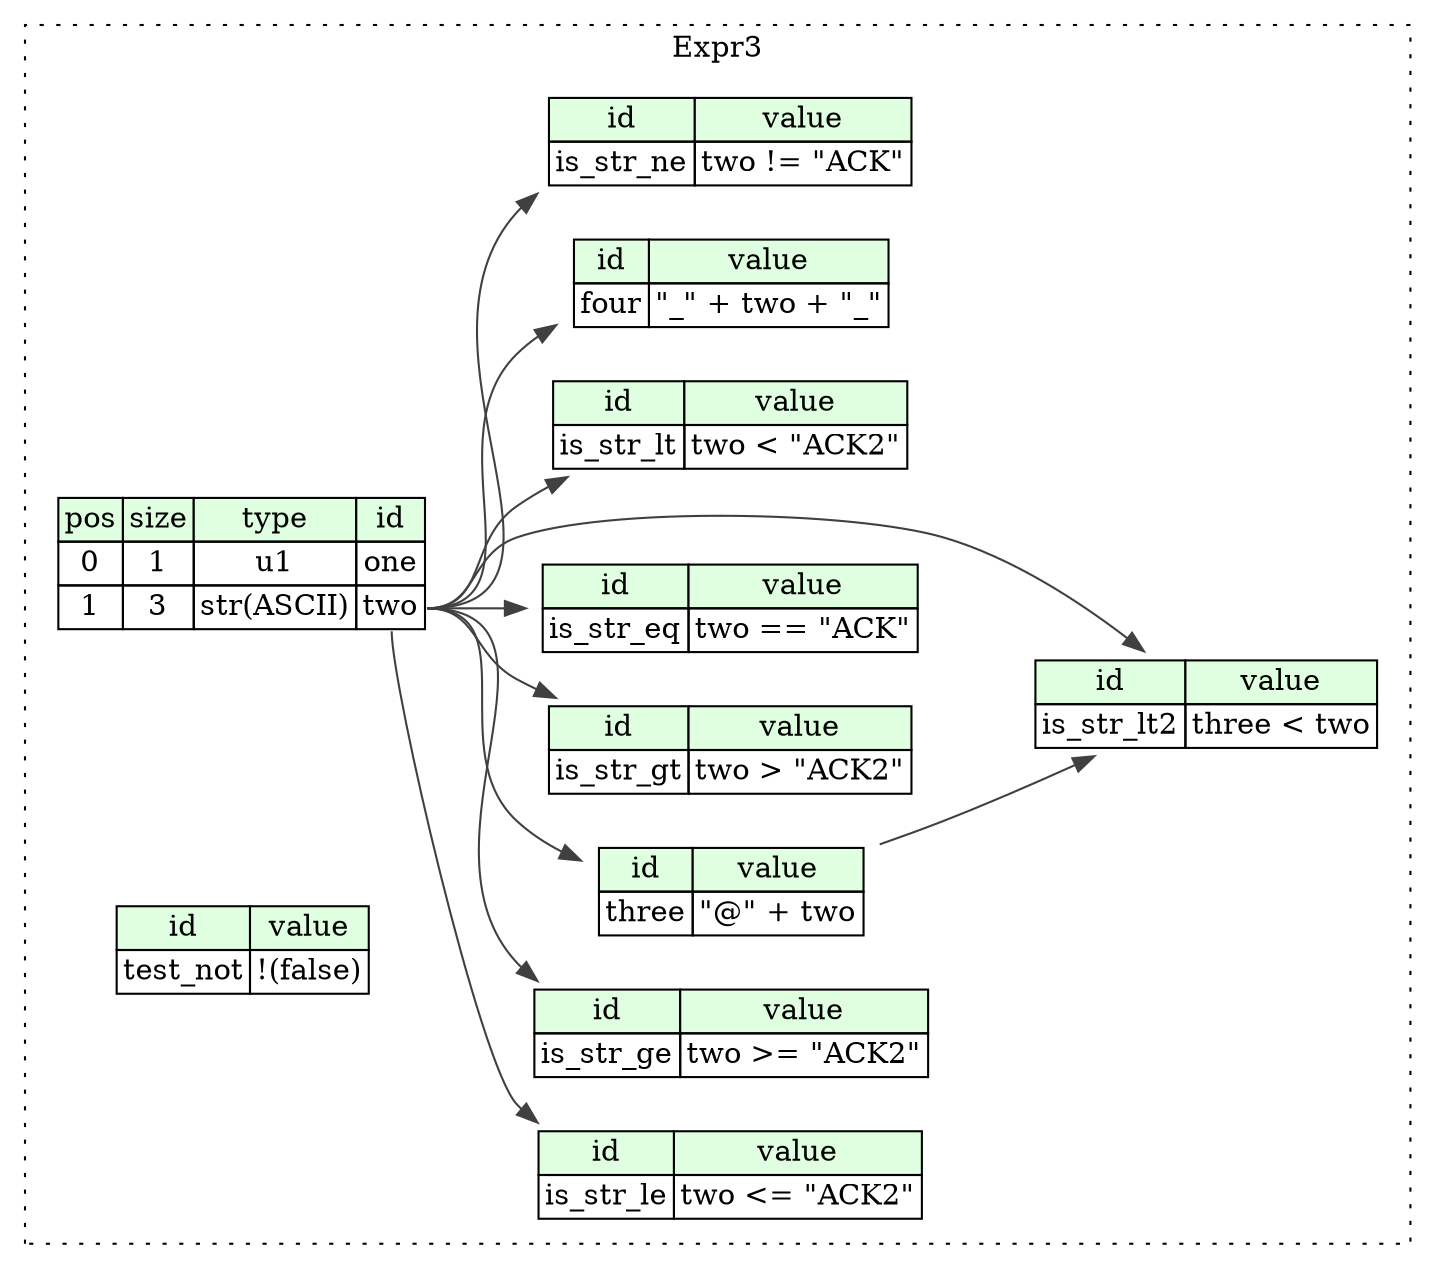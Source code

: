 digraph {
	rankdir=LR;
	node [shape=plaintext];
	subgraph cluster__expr_3 {
		label="Expr3";
		graph[style=dotted];

		expr_3__seq [label=<<TABLE BORDER="0" CELLBORDER="1" CELLSPACING="0">
			<TR><TD BGCOLOR="#E0FFE0">pos</TD><TD BGCOLOR="#E0FFE0">size</TD><TD BGCOLOR="#E0FFE0">type</TD><TD BGCOLOR="#E0FFE0">id</TD></TR>
			<TR><TD PORT="one_pos">0</TD><TD PORT="one_size">1</TD><TD>u1</TD><TD PORT="one_type">one</TD></TR>
			<TR><TD PORT="two_pos">1</TD><TD PORT="two_size">3</TD><TD>str(ASCII)</TD><TD PORT="two_type">two</TD></TR>
		</TABLE>>];
		expr_3__inst__is_str_le [label=<<TABLE BORDER="0" CELLBORDER="1" CELLSPACING="0">
			<TR><TD BGCOLOR="#E0FFE0">id</TD><TD BGCOLOR="#E0FFE0">value</TD></TR>
			<TR><TD>is_str_le</TD><TD>two &lt;= &quot;ACK2&quot;</TD></TR>
		</TABLE>>];
		expr_3__inst__is_str_ge [label=<<TABLE BORDER="0" CELLBORDER="1" CELLSPACING="0">
			<TR><TD BGCOLOR="#E0FFE0">id</TD><TD BGCOLOR="#E0FFE0">value</TD></TR>
			<TR><TD>is_str_ge</TD><TD>two &gt;= &quot;ACK2&quot;</TD></TR>
		</TABLE>>];
		expr_3__inst__three [label=<<TABLE BORDER="0" CELLBORDER="1" CELLSPACING="0">
			<TR><TD BGCOLOR="#E0FFE0">id</TD><TD BGCOLOR="#E0FFE0">value</TD></TR>
			<TR><TD>three</TD><TD>&quot;@&quot; + two</TD></TR>
		</TABLE>>];
		expr_3__inst__is_str_gt [label=<<TABLE BORDER="0" CELLBORDER="1" CELLSPACING="0">
			<TR><TD BGCOLOR="#E0FFE0">id</TD><TD BGCOLOR="#E0FFE0">value</TD></TR>
			<TR><TD>is_str_gt</TD><TD>two &gt; &quot;ACK2&quot;</TD></TR>
		</TABLE>>];
		expr_3__inst__is_str_eq [label=<<TABLE BORDER="0" CELLBORDER="1" CELLSPACING="0">
			<TR><TD BGCOLOR="#E0FFE0">id</TD><TD BGCOLOR="#E0FFE0">value</TD></TR>
			<TR><TD>is_str_eq</TD><TD>two == &quot;ACK&quot;</TD></TR>
		</TABLE>>];
		expr_3__inst__is_str_lt2 [label=<<TABLE BORDER="0" CELLBORDER="1" CELLSPACING="0">
			<TR><TD BGCOLOR="#E0FFE0">id</TD><TD BGCOLOR="#E0FFE0">value</TD></TR>
			<TR><TD>is_str_lt2</TD><TD>three &lt; two</TD></TR>
		</TABLE>>];
		expr_3__inst__is_str_lt [label=<<TABLE BORDER="0" CELLBORDER="1" CELLSPACING="0">
			<TR><TD BGCOLOR="#E0FFE0">id</TD><TD BGCOLOR="#E0FFE0">value</TD></TR>
			<TR><TD>is_str_lt</TD><TD>two &lt; &quot;ACK2&quot;</TD></TR>
		</TABLE>>];
		expr_3__inst__four [label=<<TABLE BORDER="0" CELLBORDER="1" CELLSPACING="0">
			<TR><TD BGCOLOR="#E0FFE0">id</TD><TD BGCOLOR="#E0FFE0">value</TD></TR>
			<TR><TD>four</TD><TD>&quot;_&quot; + two + &quot;_&quot;</TD></TR>
		</TABLE>>];
		expr_3__inst__is_str_ne [label=<<TABLE BORDER="0" CELLBORDER="1" CELLSPACING="0">
			<TR><TD BGCOLOR="#E0FFE0">id</TD><TD BGCOLOR="#E0FFE0">value</TD></TR>
			<TR><TD>is_str_ne</TD><TD>two != &quot;ACK&quot;</TD></TR>
		</TABLE>>];
		expr_3__inst__test_not [label=<<TABLE BORDER="0" CELLBORDER="1" CELLSPACING="0">
			<TR><TD BGCOLOR="#E0FFE0">id</TD><TD BGCOLOR="#E0FFE0">value</TD></TR>
			<TR><TD>test_not</TD><TD>!(false)</TD></TR>
		</TABLE>>];
	}
	expr_3__seq:two_type -> expr_3__inst__is_str_le [color="#404040"];
	expr_3__seq:two_type -> expr_3__inst__is_str_ge [color="#404040"];
	expr_3__seq:two_type -> expr_3__inst__three [color="#404040"];
	expr_3__seq:two_type -> expr_3__inst__is_str_gt [color="#404040"];
	expr_3__seq:two_type -> expr_3__inst__is_str_eq [color="#404040"];
	expr_3__inst__three:three_type -> expr_3__inst__is_str_lt2 [color="#404040"];
	expr_3__seq:two_type -> expr_3__inst__is_str_lt2 [color="#404040"];
	expr_3__seq:two_type -> expr_3__inst__is_str_lt [color="#404040"];
	expr_3__seq:two_type -> expr_3__inst__four [color="#404040"];
	expr_3__seq:two_type -> expr_3__inst__is_str_ne [color="#404040"];
}
